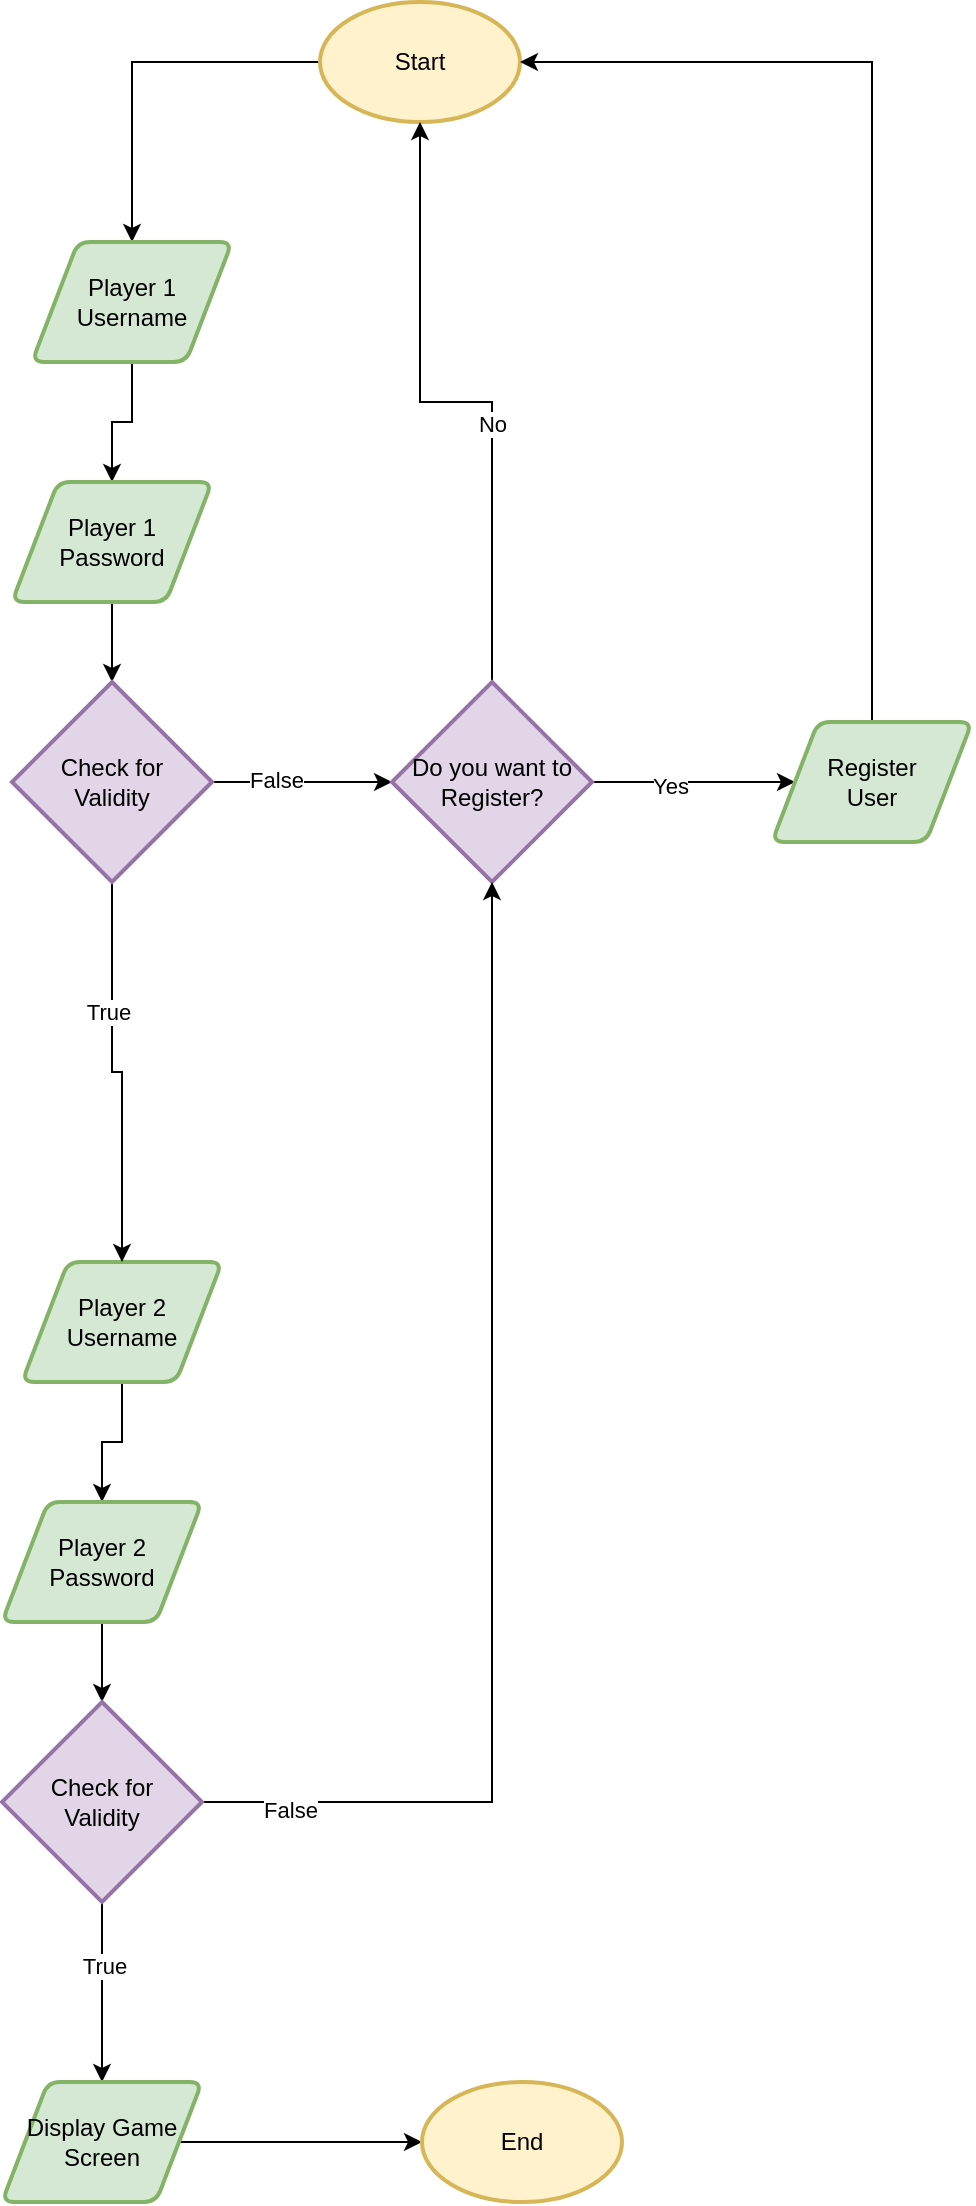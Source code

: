 <mxfile version="16.5.2" type="device"><diagram id="JSZAxFWAwL3M_FkSHCKq" name="Page-1"><mxGraphModel dx="1422" dy="794" grid="1" gridSize="10" guides="1" tooltips="1" connect="1" arrows="1" fold="1" page="1" pageScale="1" pageWidth="1654" pageHeight="2336" math="0" shadow="0"><root><mxCell id="0"/><mxCell id="1" parent="0"/><mxCell id="s04XpCncYFiuKOY2yWq8-4" style="edgeStyle=orthogonalEdgeStyle;rounded=0;orthogonalLoop=1;jettySize=auto;html=1;" edge="1" parent="1" source="s04XpCncYFiuKOY2yWq8-1" target="s04XpCncYFiuKOY2yWq8-2"><mxGeometry relative="1" as="geometry"/></mxCell><mxCell id="s04XpCncYFiuKOY2yWq8-1" value="Start" style="strokeWidth=2;html=1;shape=mxgraph.flowchart.start_1;whiteSpace=wrap;fillColor=#fff2cc;strokeColor=#d6b656;" vertex="1" parent="1"><mxGeometry x="364" y="40" width="100" height="60" as="geometry"/></mxCell><mxCell id="s04XpCncYFiuKOY2yWq8-6" style="edgeStyle=orthogonalEdgeStyle;rounded=0;orthogonalLoop=1;jettySize=auto;html=1;entryX=0.5;entryY=0;entryDx=0;entryDy=0;" edge="1" parent="1" source="s04XpCncYFiuKOY2yWq8-2" target="s04XpCncYFiuKOY2yWq8-3"><mxGeometry relative="1" as="geometry"/></mxCell><mxCell id="s04XpCncYFiuKOY2yWq8-2" value="Player 1&lt;br&gt;Username" style="shape=parallelogram;html=1;strokeWidth=2;perimeter=parallelogramPerimeter;whiteSpace=wrap;rounded=1;arcSize=12;size=0.23;fillColor=#d5e8d4;strokeColor=#82b366;" vertex="1" parent="1"><mxGeometry x="220" y="160" width="100" height="60" as="geometry"/></mxCell><mxCell id="s04XpCncYFiuKOY2yWq8-11" style="edgeStyle=orthogonalEdgeStyle;rounded=0;orthogonalLoop=1;jettySize=auto;html=1;entryX=0.5;entryY=0;entryDx=0;entryDy=0;entryPerimeter=0;" edge="1" parent="1" source="s04XpCncYFiuKOY2yWq8-3" target="s04XpCncYFiuKOY2yWq8-10"><mxGeometry relative="1" as="geometry"/></mxCell><mxCell id="s04XpCncYFiuKOY2yWq8-3" value="Player 1&lt;br&gt;Password" style="shape=parallelogram;html=1;strokeWidth=2;perimeter=parallelogramPerimeter;whiteSpace=wrap;rounded=1;arcSize=12;size=0.23;fillColor=#d5e8d4;strokeColor=#82b366;" vertex="1" parent="1"><mxGeometry x="210" y="280" width="100" height="60" as="geometry"/></mxCell><mxCell id="s04XpCncYFiuKOY2yWq8-7" style="edgeStyle=orthogonalEdgeStyle;rounded=0;orthogonalLoop=1;jettySize=auto;html=1;entryX=0.5;entryY=0;entryDx=0;entryDy=0;" edge="1" parent="1" source="s04XpCncYFiuKOY2yWq8-8" target="s04XpCncYFiuKOY2yWq8-9"><mxGeometry relative="1" as="geometry"/></mxCell><mxCell id="s04XpCncYFiuKOY2yWq8-8" value="Player 2&lt;br&gt;Username" style="shape=parallelogram;html=1;strokeWidth=2;perimeter=parallelogramPerimeter;whiteSpace=wrap;rounded=1;arcSize=12;size=0.23;fillColor=#d5e8d4;strokeColor=#82b366;" vertex="1" parent="1"><mxGeometry x="215" y="670" width="100" height="60" as="geometry"/></mxCell><mxCell id="s04XpCncYFiuKOY2yWq8-25" style="edgeStyle=orthogonalEdgeStyle;rounded=0;orthogonalLoop=1;jettySize=auto;html=1;entryX=0.5;entryY=0;entryDx=0;entryDy=0;entryPerimeter=0;" edge="1" parent="1" source="s04XpCncYFiuKOY2yWq8-9" target="s04XpCncYFiuKOY2yWq8-24"><mxGeometry relative="1" as="geometry"/></mxCell><mxCell id="s04XpCncYFiuKOY2yWq8-9" value="Player 2&lt;br&gt;Password" style="shape=parallelogram;html=1;strokeWidth=2;perimeter=parallelogramPerimeter;whiteSpace=wrap;rounded=1;arcSize=12;size=0.23;fillColor=#d5e8d4;strokeColor=#82b366;" vertex="1" parent="1"><mxGeometry x="205" y="790" width="100" height="60" as="geometry"/></mxCell><mxCell id="s04XpCncYFiuKOY2yWq8-12" style="edgeStyle=orthogonalEdgeStyle;rounded=0;orthogonalLoop=1;jettySize=auto;html=1;entryX=0.5;entryY=0;entryDx=0;entryDy=0;" edge="1" parent="1" source="s04XpCncYFiuKOY2yWq8-10" target="s04XpCncYFiuKOY2yWq8-8"><mxGeometry relative="1" as="geometry"/></mxCell><mxCell id="s04XpCncYFiuKOY2yWq8-13" value="True" style="edgeLabel;html=1;align=center;verticalAlign=middle;resizable=0;points=[];" vertex="1" connectable="0" parent="s04XpCncYFiuKOY2yWq8-12"><mxGeometry x="-0.333" y="-2" relative="1" as="geometry"><mxPoint as="offset"/></mxGeometry></mxCell><mxCell id="s04XpCncYFiuKOY2yWq8-14" style="edgeStyle=orthogonalEdgeStyle;rounded=0;orthogonalLoop=1;jettySize=auto;html=1;" edge="1" parent="1" source="s04XpCncYFiuKOY2yWq8-10" target="s04XpCncYFiuKOY2yWq8-15"><mxGeometry relative="1" as="geometry"><mxPoint x="440" y="430" as="targetPoint"/></mxGeometry></mxCell><mxCell id="s04XpCncYFiuKOY2yWq8-19" value="False" style="edgeLabel;html=1;align=center;verticalAlign=middle;resizable=0;points=[];" vertex="1" connectable="0" parent="s04XpCncYFiuKOY2yWq8-14"><mxGeometry x="-0.293" y="1" relative="1" as="geometry"><mxPoint as="offset"/></mxGeometry></mxCell><mxCell id="s04XpCncYFiuKOY2yWq8-10" value="Check for&lt;br&gt;Validity" style="strokeWidth=2;html=1;shape=mxgraph.flowchart.decision;whiteSpace=wrap;fillColor=#e1d5e7;strokeColor=#9673a6;" vertex="1" parent="1"><mxGeometry x="210" y="380" width="100" height="100" as="geometry"/></mxCell><mxCell id="s04XpCncYFiuKOY2yWq8-16" style="edgeStyle=orthogonalEdgeStyle;rounded=0;orthogonalLoop=1;jettySize=auto;html=1;entryX=0.5;entryY=1;entryDx=0;entryDy=0;entryPerimeter=0;" edge="1" parent="1" source="s04XpCncYFiuKOY2yWq8-15" target="s04XpCncYFiuKOY2yWq8-1"><mxGeometry relative="1" as="geometry"/></mxCell><mxCell id="s04XpCncYFiuKOY2yWq8-17" value="No" style="edgeLabel;html=1;align=center;verticalAlign=middle;resizable=0;points=[];" vertex="1" connectable="0" parent="s04XpCncYFiuKOY2yWq8-16"><mxGeometry x="-0.179" relative="1" as="geometry"><mxPoint as="offset"/></mxGeometry></mxCell><mxCell id="s04XpCncYFiuKOY2yWq8-21" style="edgeStyle=orthogonalEdgeStyle;rounded=0;orthogonalLoop=1;jettySize=auto;html=1;" edge="1" parent="1" source="s04XpCncYFiuKOY2yWq8-15" target="s04XpCncYFiuKOY2yWq8-20"><mxGeometry relative="1" as="geometry"/></mxCell><mxCell id="s04XpCncYFiuKOY2yWq8-23" value="Yes" style="edgeLabel;html=1;align=center;verticalAlign=middle;resizable=0;points=[];" vertex="1" connectable="0" parent="s04XpCncYFiuKOY2yWq8-21"><mxGeometry x="-0.232" y="-2" relative="1" as="geometry"><mxPoint as="offset"/></mxGeometry></mxCell><mxCell id="s04XpCncYFiuKOY2yWq8-15" value="Do you want to&lt;br&gt;Register?" style="strokeWidth=2;html=1;shape=mxgraph.flowchart.decision;whiteSpace=wrap;fillColor=#e1d5e7;strokeColor=#9673a6;" vertex="1" parent="1"><mxGeometry x="400" y="380" width="100" height="100" as="geometry"/></mxCell><mxCell id="s04XpCncYFiuKOY2yWq8-34" style="edgeStyle=orthogonalEdgeStyle;rounded=0;orthogonalLoop=1;jettySize=auto;html=1;entryX=1;entryY=0.5;entryDx=0;entryDy=0;entryPerimeter=0;" edge="1" parent="1" source="s04XpCncYFiuKOY2yWq8-20" target="s04XpCncYFiuKOY2yWq8-1"><mxGeometry relative="1" as="geometry"><Array as="points"><mxPoint x="640" y="70"/></Array></mxGeometry></mxCell><mxCell id="s04XpCncYFiuKOY2yWq8-20" value="Register&lt;br&gt;User" style="shape=parallelogram;html=1;strokeWidth=2;perimeter=parallelogramPerimeter;whiteSpace=wrap;rounded=1;arcSize=12;size=0.23;fillColor=#d5e8d4;strokeColor=#82b366;" vertex="1" parent="1"><mxGeometry x="590" y="400" width="100" height="60" as="geometry"/></mxCell><mxCell id="s04XpCncYFiuKOY2yWq8-26" style="edgeStyle=orthogonalEdgeStyle;rounded=0;orthogonalLoop=1;jettySize=auto;html=1;entryX=0.5;entryY=1;entryDx=0;entryDy=0;entryPerimeter=0;" edge="1" parent="1" source="s04XpCncYFiuKOY2yWq8-24" target="s04XpCncYFiuKOY2yWq8-15"><mxGeometry relative="1" as="geometry"/></mxCell><mxCell id="s04XpCncYFiuKOY2yWq8-27" value="False" style="edgeLabel;html=1;align=center;verticalAlign=middle;resizable=0;points=[];" vertex="1" connectable="0" parent="s04XpCncYFiuKOY2yWq8-26"><mxGeometry x="-0.856" y="-4" relative="1" as="geometry"><mxPoint as="offset"/></mxGeometry></mxCell><mxCell id="s04XpCncYFiuKOY2yWq8-29" style="edgeStyle=orthogonalEdgeStyle;rounded=0;orthogonalLoop=1;jettySize=auto;html=1;entryX=0.5;entryY=0;entryDx=0;entryDy=0;" edge="1" parent="1" source="s04XpCncYFiuKOY2yWq8-24" target="s04XpCncYFiuKOY2yWq8-28"><mxGeometry relative="1" as="geometry"/></mxCell><mxCell id="s04XpCncYFiuKOY2yWq8-30" value="True" style="edgeLabel;html=1;align=center;verticalAlign=middle;resizable=0;points=[];" vertex="1" connectable="0" parent="s04XpCncYFiuKOY2yWq8-29"><mxGeometry x="-0.289" y="1" relative="1" as="geometry"><mxPoint as="offset"/></mxGeometry></mxCell><mxCell id="s04XpCncYFiuKOY2yWq8-24" value="Check for&lt;br&gt;Validity" style="strokeWidth=2;html=1;shape=mxgraph.flowchart.decision;whiteSpace=wrap;fillColor=#e1d5e7;strokeColor=#9673a6;" vertex="1" parent="1"><mxGeometry x="205" y="890" width="100" height="100" as="geometry"/></mxCell><mxCell id="s04XpCncYFiuKOY2yWq8-32" style="edgeStyle=orthogonalEdgeStyle;rounded=0;orthogonalLoop=1;jettySize=auto;html=1;" edge="1" parent="1" source="s04XpCncYFiuKOY2yWq8-28" target="s04XpCncYFiuKOY2yWq8-31"><mxGeometry relative="1" as="geometry"/></mxCell><mxCell id="s04XpCncYFiuKOY2yWq8-28" value="Display Game&lt;br&gt;Screen" style="shape=parallelogram;html=1;strokeWidth=2;perimeter=parallelogramPerimeter;whiteSpace=wrap;rounded=1;arcSize=12;size=0.23;fillColor=#d5e8d4;strokeColor=#82b366;" vertex="1" parent="1"><mxGeometry x="205" y="1080" width="100" height="60" as="geometry"/></mxCell><mxCell id="s04XpCncYFiuKOY2yWq8-31" value="End" style="strokeWidth=2;html=1;shape=mxgraph.flowchart.start_1;whiteSpace=wrap;fillColor=#fff2cc;strokeColor=#d6b656;" vertex="1" parent="1"><mxGeometry x="415" y="1080" width="100" height="60" as="geometry"/></mxCell></root></mxGraphModel></diagram></mxfile>